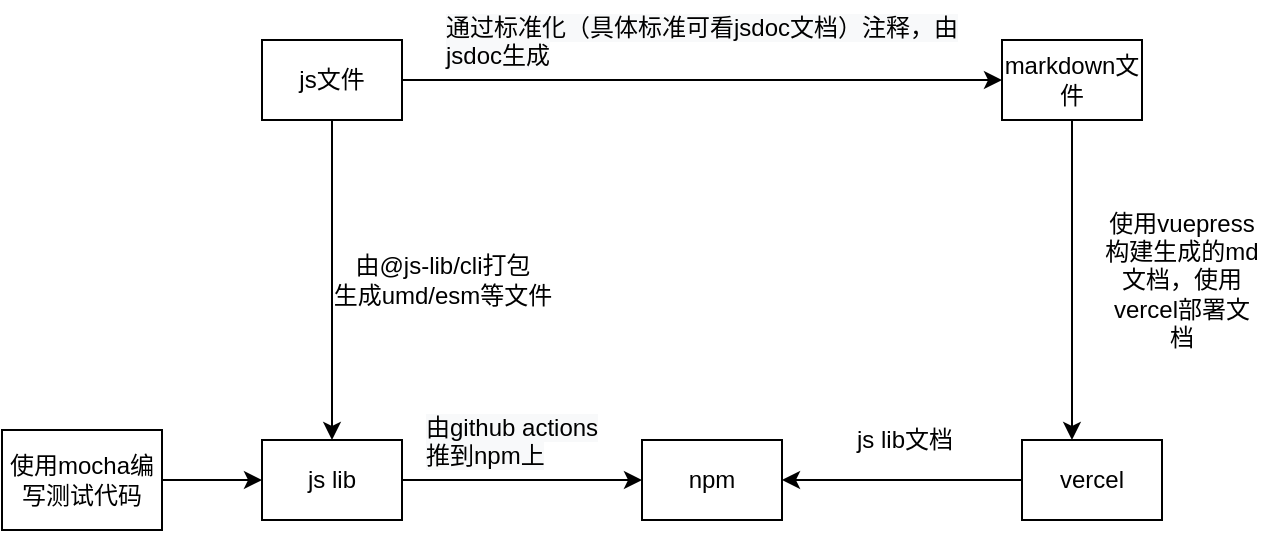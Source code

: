 <mxfile version="14.9.0" type="device"><diagram id="t42vwmPfMvpK33K0AOcg" name="Page-1"><mxGraphModel dx="984" dy="731" grid="1" gridSize="10" guides="1" tooltips="1" connect="1" arrows="1" fold="1" page="1" pageScale="1" pageWidth="827" pageHeight="1169" math="0" shadow="0"><root><mxCell id="0"/><mxCell id="1" parent="0"/><mxCell id="aN3Kbidh5garLM9UM6WJ-1" value="npm" style="rounded=0;whiteSpace=wrap;html=1;" vertex="1" parent="1"><mxGeometry x="410" y="600" width="70" height="40" as="geometry"/></mxCell><mxCell id="aN3Kbidh5garLM9UM6WJ-29" style="edgeStyle=orthogonalEdgeStyle;rounded=0;orthogonalLoop=1;jettySize=auto;html=1;exitX=0;exitY=0.5;exitDx=0;exitDy=0;entryX=1;entryY=0.5;entryDx=0;entryDy=0;" edge="1" parent="1" source="aN3Kbidh5garLM9UM6WJ-2" target="aN3Kbidh5garLM9UM6WJ-1"><mxGeometry relative="1" as="geometry"/></mxCell><mxCell id="aN3Kbidh5garLM9UM6WJ-2" value="vercel" style="rounded=0;whiteSpace=wrap;html=1;" vertex="1" parent="1"><mxGeometry x="600" y="600" width="70" height="40" as="geometry"/></mxCell><mxCell id="aN3Kbidh5garLM9UM6WJ-16" style="edgeStyle=orthogonalEdgeStyle;rounded=0;orthogonalLoop=1;jettySize=auto;html=1;exitX=0.5;exitY=1;exitDx=0;exitDy=0;" edge="1" parent="1" source="aN3Kbidh5garLM9UM6WJ-5" target="aN3Kbidh5garLM9UM6WJ-18"><mxGeometry relative="1" as="geometry"><mxPoint x="255" y="500" as="targetPoint"/></mxGeometry></mxCell><mxCell id="aN3Kbidh5garLM9UM6WJ-27" style="edgeStyle=orthogonalEdgeStyle;rounded=0;orthogonalLoop=1;jettySize=auto;html=1;exitX=1;exitY=0.5;exitDx=0;exitDy=0;" edge="1" parent="1" source="aN3Kbidh5garLM9UM6WJ-5" target="aN3Kbidh5garLM9UM6WJ-10"><mxGeometry relative="1" as="geometry"/></mxCell><mxCell id="aN3Kbidh5garLM9UM6WJ-5" value="js文件" style="rounded=0;whiteSpace=wrap;html=1;" vertex="1" parent="1"><mxGeometry x="220" y="400" width="70" height="40" as="geometry"/></mxCell><mxCell id="aN3Kbidh5garLM9UM6WJ-23" style="edgeStyle=orthogonalEdgeStyle;rounded=0;orthogonalLoop=1;jettySize=auto;html=1;exitX=0.5;exitY=1;exitDx=0;exitDy=0;entryX=0.357;entryY=0;entryDx=0;entryDy=0;entryPerimeter=0;" edge="1" parent="1" source="aN3Kbidh5garLM9UM6WJ-10" target="aN3Kbidh5garLM9UM6WJ-2"><mxGeometry relative="1" as="geometry"/></mxCell><mxCell id="aN3Kbidh5garLM9UM6WJ-10" value="markdown文件" style="rounded=0;whiteSpace=wrap;html=1;" vertex="1" parent="1"><mxGeometry x="590" y="400" width="70" height="40" as="geometry"/></mxCell><mxCell id="aN3Kbidh5garLM9UM6WJ-21" style="edgeStyle=orthogonalEdgeStyle;rounded=0;orthogonalLoop=1;jettySize=auto;html=1;exitX=1;exitY=0.5;exitDx=0;exitDy=0;entryX=0;entryY=0.5;entryDx=0;entryDy=0;" edge="1" parent="1" source="aN3Kbidh5garLM9UM6WJ-18" target="aN3Kbidh5garLM9UM6WJ-1"><mxGeometry relative="1" as="geometry"/></mxCell><mxCell id="aN3Kbidh5garLM9UM6WJ-18" value="js lib" style="rounded=0;whiteSpace=wrap;html=1;" vertex="1" parent="1"><mxGeometry x="220" y="600" width="70" height="40" as="geometry"/></mxCell><mxCell id="aN3Kbidh5garLM9UM6WJ-19" value="&lt;span&gt;由@js-lib/cli&lt;/span&gt;打包&lt;br&gt;生成umd/esm等文件" style="text;html=1;align=center;verticalAlign=middle;resizable=0;points=[];autosize=1;strokeColor=none;" vertex="1" parent="1"><mxGeometry x="250" y="505" width="120" height="30" as="geometry"/></mxCell><mxCell id="aN3Kbidh5garLM9UM6WJ-22" value="&lt;span style=&quot;color: rgb(0 , 0 , 0) ; font-family: &amp;#34;helvetica&amp;#34; ; font-size: 12px ; font-style: normal ; font-weight: 400 ; letter-spacing: normal ; text-align: center ; text-indent: 0px ; text-transform: none ; word-spacing: 0px ; background-color: rgb(248 , 249 , 250) ; display: inline ; float: none&quot;&gt;由github actions推到npm上&lt;/span&gt;" style="text;whiteSpace=wrap;html=1;" vertex="1" parent="1"><mxGeometry x="300" y="580" width="100" height="30" as="geometry"/></mxCell><mxCell id="aN3Kbidh5garLM9UM6WJ-24" value="使用vuepress构建生成的md文档，使用vercel部署文档" style="text;html=1;strokeColor=none;fillColor=none;align=center;verticalAlign=middle;whiteSpace=wrap;rounded=0;" vertex="1" parent="1"><mxGeometry x="640" y="510" width="80" height="20" as="geometry"/></mxCell><mxCell id="aN3Kbidh5garLM9UM6WJ-28" value="&lt;span style=&quot;color: rgb(0 , 0 , 0) ; font-family: &amp;#34;helvetica&amp;#34; ; font-size: 12px ; font-style: normal ; font-weight: 400 ; letter-spacing: normal ; text-align: center ; text-indent: 0px ; text-transform: none ; word-spacing: 0px ; background-color: rgb(248 , 249 , 250) ; display: inline ; float: none&quot;&gt;通过标准化（具体标准可看jsdoc文档&lt;/span&gt;&lt;span style=&quot;color: rgb(0 , 0 , 0) ; font-family: &amp;#34;helvetica&amp;#34; ; font-size: 12px ; font-style: normal ; font-weight: 400 ; letter-spacing: normal ; text-align: center ; text-indent: 0px ; text-transform: none ; word-spacing: 0px ; background-color: rgb(248 , 249 , 250) ; display: inline ; float: none&quot;&gt;）注释，由jsdoc生成&lt;/span&gt;" style="text;whiteSpace=wrap;html=1;" vertex="1" parent="1"><mxGeometry x="310" y="380" width="261" height="40" as="geometry"/></mxCell><mxCell id="aN3Kbidh5garLM9UM6WJ-30" value="js lib文档" style="text;html=1;align=center;verticalAlign=middle;resizable=0;points=[];autosize=1;strokeColor=none;" vertex="1" parent="1"><mxGeometry x="511" y="590" width="60" height="20" as="geometry"/></mxCell><mxCell id="aN3Kbidh5garLM9UM6WJ-34" style="edgeStyle=orthogonalEdgeStyle;rounded=0;orthogonalLoop=1;jettySize=auto;html=1;entryX=0;entryY=0.5;entryDx=0;entryDy=0;" edge="1" parent="1" source="aN3Kbidh5garLM9UM6WJ-31" target="aN3Kbidh5garLM9UM6WJ-18"><mxGeometry relative="1" as="geometry"/></mxCell><mxCell id="aN3Kbidh5garLM9UM6WJ-31" value="使用mocha编写测试代码" style="rounded=0;whiteSpace=wrap;html=1;" vertex="1" parent="1"><mxGeometry x="90" y="595" width="80" height="50" as="geometry"/></mxCell></root></mxGraphModel></diagram></mxfile>